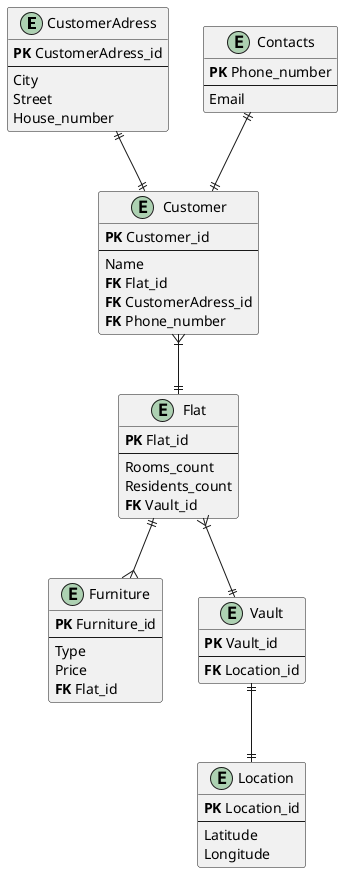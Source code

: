 @startuml
entity CustomerAdress {
  **PK** CustomerAdress_id
  --
  City
  Street
  House_number
}

entity Contacts {
  **PK** Phone_number
  --
  Email
}

entity Customer {
  **PK** Customer_id
  --
  Name
  **FK** Flat_id
  **FK** CustomerAdress_id
  **FK** Phone_number
}

entity Flat {
  **PK** Flat_id
  --
  Rooms_count
  Residents_count
  **FK** Vault_id
}

entity Furniture {
  **PK** Furniture_id
  --
  Type
  Price
  **FK** Flat_id
}

entity Vault {
  **PK** Vault_id
  --
  **FK** Location_id
}

entity Location {
  **PK** Location_id
  --
  Latitude
  Longitude
}

CustomerAdress ||--|| Customer
Contacts ||--|| Customer
Customer }|--|| Flat
Flat ||--{ Furniture
Flat }|--|| Vault
Vault ||--|| Location
@enduml